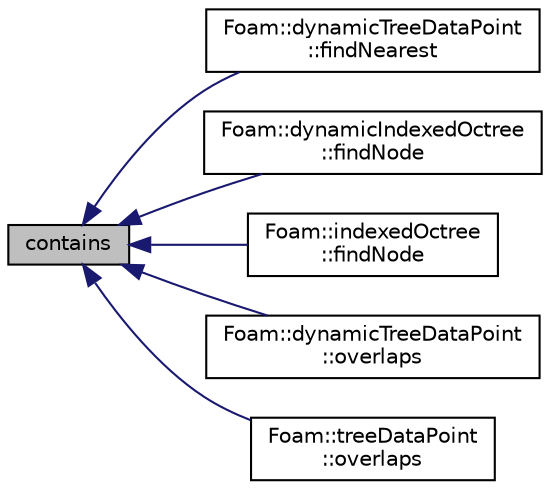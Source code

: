 digraph "contains"
{
  bgcolor="transparent";
  edge [fontname="Helvetica",fontsize="10",labelfontname="Helvetica",labelfontsize="10"];
  node [fontname="Helvetica",fontsize="10",shape=record];
  rankdir="LR";
  Node1 [label="contains",height=0.2,width=0.4,color="black", fillcolor="grey75", style="filled", fontcolor="black"];
  Node1 -> Node2 [dir="back",color="midnightblue",fontsize="10",style="solid",fontname="Helvetica"];
  Node2 [label="Foam::dynamicTreeDataPoint\l::findNearest",height=0.2,width=0.4,color="black",URL="$a00601.html#a7ebb53d83ad9d2d3558a657b46ad1ee9",tooltip="Calculates nearest (to line) point in shape. "];
  Node1 -> Node3 [dir="back",color="midnightblue",fontsize="10",style="solid",fontname="Helvetica"];
  Node3 [label="Foam::dynamicIndexedOctree\l::findNode",height=0.2,width=0.4,color="black",URL="$a00594.html#a4ee0df4d485297e359e329490917973b",tooltip="Find deepest node (as parent+octant) containing point. Starts. "];
  Node1 -> Node4 [dir="back",color="midnightblue",fontsize="10",style="solid",fontname="Helvetica"];
  Node4 [label="Foam::indexedOctree\l::findNode",height=0.2,width=0.4,color="black",URL="$a01046.html#a4ee0df4d485297e359e329490917973b",tooltip="Find deepest node (as parent+octant) containing point. Starts. "];
  Node1 -> Node5 [dir="back",color="midnightblue",fontsize="10",style="solid",fontname="Helvetica"];
  Node5 [label="Foam::dynamicTreeDataPoint\l::overlaps",height=0.2,width=0.4,color="black",URL="$a00601.html#aea49f8ea149b750ff5d58a0a194a6526",tooltip="Does (bb of) shape at index overlap bb. "];
  Node1 -> Node6 [dir="back",color="midnightblue",fontsize="10",style="solid",fontname="Helvetica"];
  Node6 [label="Foam::treeDataPoint\l::overlaps",height=0.2,width=0.4,color="black",URL="$a02660.html#aea49f8ea149b750ff5d58a0a194a6526",tooltip="Does (bb of) shape at index overlap bb. "];
}
